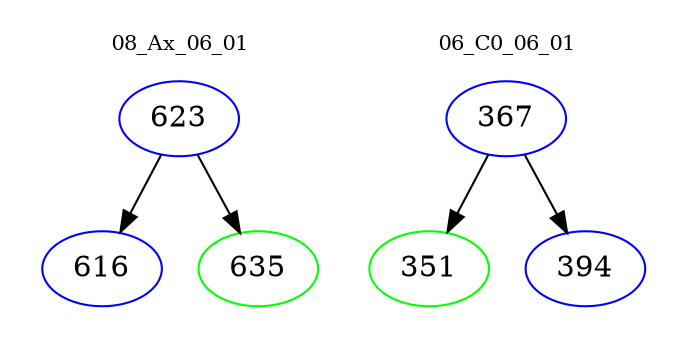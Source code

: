 digraph{
subgraph cluster_0 {
color = white
label = "08_Ax_06_01";
fontsize=10;
T0_623 [label="623", color="blue"]
T0_623 -> T0_616 [color="black"]
T0_616 [label="616", color="blue"]
T0_623 -> T0_635 [color="black"]
T0_635 [label="635", color="green"]
}
subgraph cluster_1 {
color = white
label = "06_C0_06_01";
fontsize=10;
T1_367 [label="367", color="blue"]
T1_367 -> T1_351 [color="black"]
T1_351 [label="351", color="green"]
T1_367 -> T1_394 [color="black"]
T1_394 [label="394", color="blue"]
}
}
